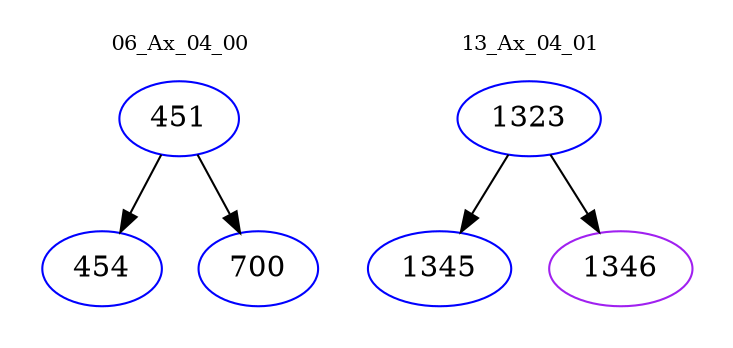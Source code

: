 digraph{
subgraph cluster_0 {
color = white
label = "06_Ax_04_00";
fontsize=10;
T0_451 [label="451", color="blue"]
T0_451 -> T0_454 [color="black"]
T0_454 [label="454", color="blue"]
T0_451 -> T0_700 [color="black"]
T0_700 [label="700", color="blue"]
}
subgraph cluster_1 {
color = white
label = "13_Ax_04_01";
fontsize=10;
T1_1323 [label="1323", color="blue"]
T1_1323 -> T1_1345 [color="black"]
T1_1345 [label="1345", color="blue"]
T1_1323 -> T1_1346 [color="black"]
T1_1346 [label="1346", color="purple"]
}
}

